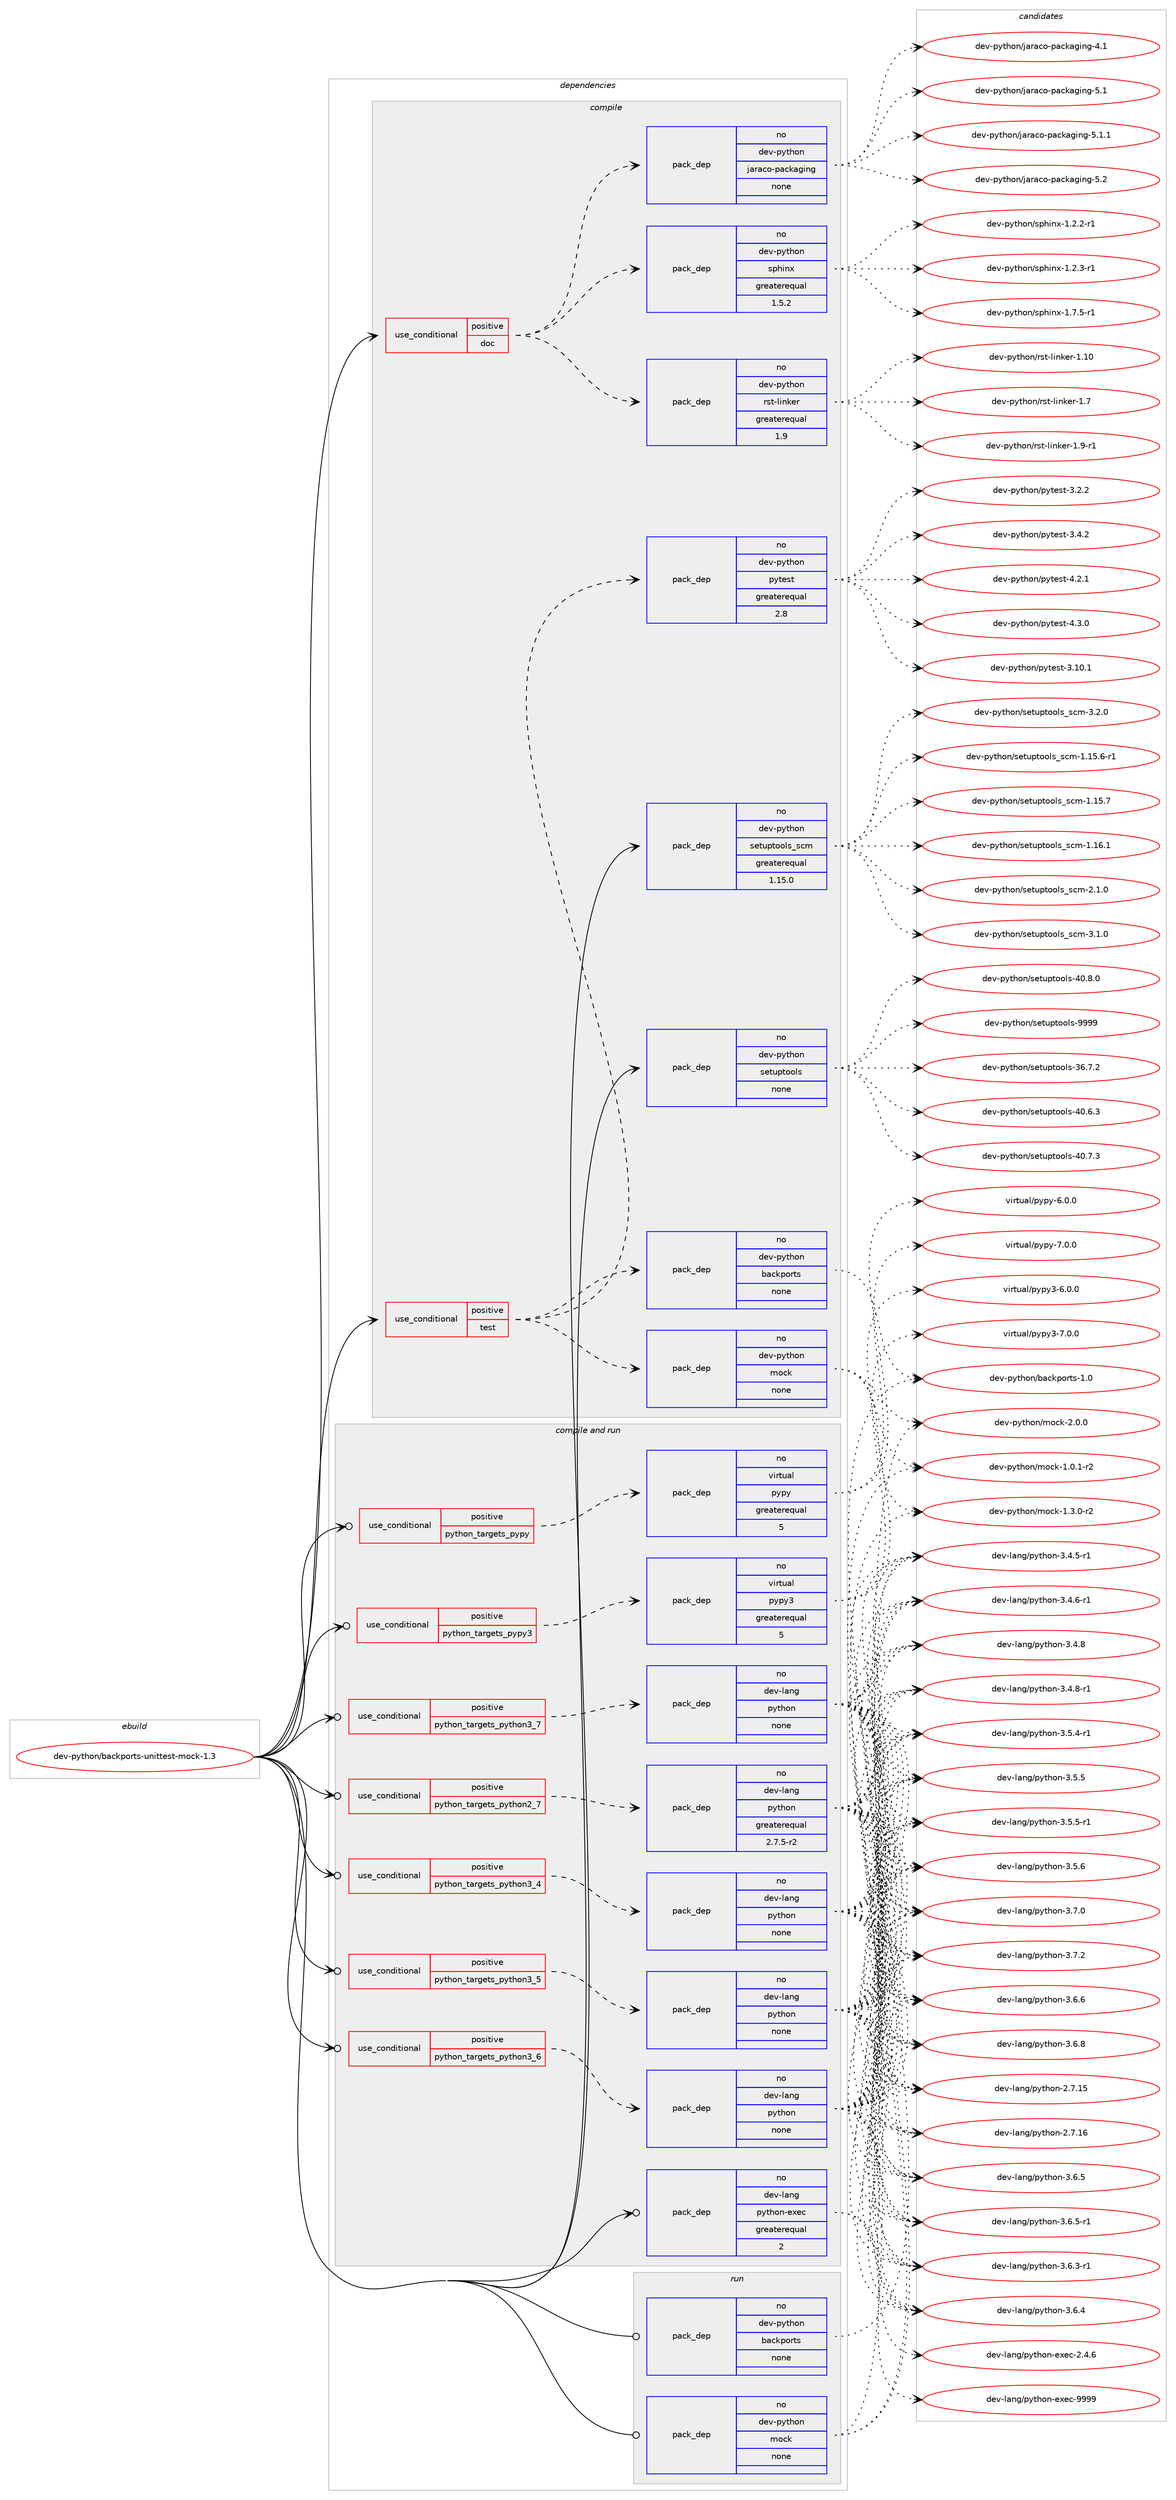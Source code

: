digraph prolog {

# *************
# Graph options
# *************

newrank=true;
concentrate=true;
compound=true;
graph [rankdir=LR,fontname=Helvetica,fontsize=10,ranksep=1.5];#, ranksep=2.5, nodesep=0.2];
edge  [arrowhead=vee];
node  [fontname=Helvetica,fontsize=10];

# **********
# The ebuild
# **********

subgraph cluster_leftcol {
color=gray;
rank=same;
label=<<i>ebuild</i>>;
id [label="dev-python/backports-unittest-mock-1.3", color=red, width=4, href="../dev-python/backports-unittest-mock-1.3.svg"];
}

# ****************
# The dependencies
# ****************

subgraph cluster_midcol {
color=gray;
label=<<i>dependencies</i>>;
subgraph cluster_compile {
fillcolor="#eeeeee";
style=filled;
label=<<i>compile</i>>;
subgraph cond371445 {
dependency1400348 [label=<<TABLE BORDER="0" CELLBORDER="1" CELLSPACING="0" CELLPADDING="4"><TR><TD ROWSPAN="3" CELLPADDING="10">use_conditional</TD></TR><TR><TD>positive</TD></TR><TR><TD>doc</TD></TR></TABLE>>, shape=none, color=red];
subgraph pack1005676 {
dependency1400349 [label=<<TABLE BORDER="0" CELLBORDER="1" CELLSPACING="0" CELLPADDING="4" WIDTH="220"><TR><TD ROWSPAN="6" CELLPADDING="30">pack_dep</TD></TR><TR><TD WIDTH="110">no</TD></TR><TR><TD>dev-python</TD></TR><TR><TD>jaraco-packaging</TD></TR><TR><TD>none</TD></TR><TR><TD></TD></TR></TABLE>>, shape=none, color=blue];
}
dependency1400348:e -> dependency1400349:w [weight=20,style="dashed",arrowhead="vee"];
subgraph pack1005677 {
dependency1400350 [label=<<TABLE BORDER="0" CELLBORDER="1" CELLSPACING="0" CELLPADDING="4" WIDTH="220"><TR><TD ROWSPAN="6" CELLPADDING="30">pack_dep</TD></TR><TR><TD WIDTH="110">no</TD></TR><TR><TD>dev-python</TD></TR><TR><TD>rst-linker</TD></TR><TR><TD>greaterequal</TD></TR><TR><TD>1.9</TD></TR></TABLE>>, shape=none, color=blue];
}
dependency1400348:e -> dependency1400350:w [weight=20,style="dashed",arrowhead="vee"];
subgraph pack1005678 {
dependency1400351 [label=<<TABLE BORDER="0" CELLBORDER="1" CELLSPACING="0" CELLPADDING="4" WIDTH="220"><TR><TD ROWSPAN="6" CELLPADDING="30">pack_dep</TD></TR><TR><TD WIDTH="110">no</TD></TR><TR><TD>dev-python</TD></TR><TR><TD>sphinx</TD></TR><TR><TD>greaterequal</TD></TR><TR><TD>1.5.2</TD></TR></TABLE>>, shape=none, color=blue];
}
dependency1400348:e -> dependency1400351:w [weight=20,style="dashed",arrowhead="vee"];
}
id:e -> dependency1400348:w [weight=20,style="solid",arrowhead="vee"];
subgraph cond371446 {
dependency1400352 [label=<<TABLE BORDER="0" CELLBORDER="1" CELLSPACING="0" CELLPADDING="4"><TR><TD ROWSPAN="3" CELLPADDING="10">use_conditional</TD></TR><TR><TD>positive</TD></TR><TR><TD>test</TD></TR></TABLE>>, shape=none, color=red];
subgraph pack1005679 {
dependency1400353 [label=<<TABLE BORDER="0" CELLBORDER="1" CELLSPACING="0" CELLPADDING="4" WIDTH="220"><TR><TD ROWSPAN="6" CELLPADDING="30">pack_dep</TD></TR><TR><TD WIDTH="110">no</TD></TR><TR><TD>dev-python</TD></TR><TR><TD>backports</TD></TR><TR><TD>none</TD></TR><TR><TD></TD></TR></TABLE>>, shape=none, color=blue];
}
dependency1400352:e -> dependency1400353:w [weight=20,style="dashed",arrowhead="vee"];
subgraph pack1005680 {
dependency1400354 [label=<<TABLE BORDER="0" CELLBORDER="1" CELLSPACING="0" CELLPADDING="4" WIDTH="220"><TR><TD ROWSPAN="6" CELLPADDING="30">pack_dep</TD></TR><TR><TD WIDTH="110">no</TD></TR><TR><TD>dev-python</TD></TR><TR><TD>mock</TD></TR><TR><TD>none</TD></TR><TR><TD></TD></TR></TABLE>>, shape=none, color=blue];
}
dependency1400352:e -> dependency1400354:w [weight=20,style="dashed",arrowhead="vee"];
subgraph pack1005681 {
dependency1400355 [label=<<TABLE BORDER="0" CELLBORDER="1" CELLSPACING="0" CELLPADDING="4" WIDTH="220"><TR><TD ROWSPAN="6" CELLPADDING="30">pack_dep</TD></TR><TR><TD WIDTH="110">no</TD></TR><TR><TD>dev-python</TD></TR><TR><TD>pytest</TD></TR><TR><TD>greaterequal</TD></TR><TR><TD>2.8</TD></TR></TABLE>>, shape=none, color=blue];
}
dependency1400352:e -> dependency1400355:w [weight=20,style="dashed",arrowhead="vee"];
}
id:e -> dependency1400352:w [weight=20,style="solid",arrowhead="vee"];
subgraph pack1005682 {
dependency1400356 [label=<<TABLE BORDER="0" CELLBORDER="1" CELLSPACING="0" CELLPADDING="4" WIDTH="220"><TR><TD ROWSPAN="6" CELLPADDING="30">pack_dep</TD></TR><TR><TD WIDTH="110">no</TD></TR><TR><TD>dev-python</TD></TR><TR><TD>setuptools</TD></TR><TR><TD>none</TD></TR><TR><TD></TD></TR></TABLE>>, shape=none, color=blue];
}
id:e -> dependency1400356:w [weight=20,style="solid",arrowhead="vee"];
subgraph pack1005683 {
dependency1400357 [label=<<TABLE BORDER="0" CELLBORDER="1" CELLSPACING="0" CELLPADDING="4" WIDTH="220"><TR><TD ROWSPAN="6" CELLPADDING="30">pack_dep</TD></TR><TR><TD WIDTH="110">no</TD></TR><TR><TD>dev-python</TD></TR><TR><TD>setuptools_scm</TD></TR><TR><TD>greaterequal</TD></TR><TR><TD>1.15.0</TD></TR></TABLE>>, shape=none, color=blue];
}
id:e -> dependency1400357:w [weight=20,style="solid",arrowhead="vee"];
}
subgraph cluster_compileandrun {
fillcolor="#eeeeee";
style=filled;
label=<<i>compile and run</i>>;
subgraph cond371447 {
dependency1400358 [label=<<TABLE BORDER="0" CELLBORDER="1" CELLSPACING="0" CELLPADDING="4"><TR><TD ROWSPAN="3" CELLPADDING="10">use_conditional</TD></TR><TR><TD>positive</TD></TR><TR><TD>python_targets_pypy</TD></TR></TABLE>>, shape=none, color=red];
subgraph pack1005684 {
dependency1400359 [label=<<TABLE BORDER="0" CELLBORDER="1" CELLSPACING="0" CELLPADDING="4" WIDTH="220"><TR><TD ROWSPAN="6" CELLPADDING="30">pack_dep</TD></TR><TR><TD WIDTH="110">no</TD></TR><TR><TD>virtual</TD></TR><TR><TD>pypy</TD></TR><TR><TD>greaterequal</TD></TR><TR><TD>5</TD></TR></TABLE>>, shape=none, color=blue];
}
dependency1400358:e -> dependency1400359:w [weight=20,style="dashed",arrowhead="vee"];
}
id:e -> dependency1400358:w [weight=20,style="solid",arrowhead="odotvee"];
subgraph cond371448 {
dependency1400360 [label=<<TABLE BORDER="0" CELLBORDER="1" CELLSPACING="0" CELLPADDING="4"><TR><TD ROWSPAN="3" CELLPADDING="10">use_conditional</TD></TR><TR><TD>positive</TD></TR><TR><TD>python_targets_pypy3</TD></TR></TABLE>>, shape=none, color=red];
subgraph pack1005685 {
dependency1400361 [label=<<TABLE BORDER="0" CELLBORDER="1" CELLSPACING="0" CELLPADDING="4" WIDTH="220"><TR><TD ROWSPAN="6" CELLPADDING="30">pack_dep</TD></TR><TR><TD WIDTH="110">no</TD></TR><TR><TD>virtual</TD></TR><TR><TD>pypy3</TD></TR><TR><TD>greaterequal</TD></TR><TR><TD>5</TD></TR></TABLE>>, shape=none, color=blue];
}
dependency1400360:e -> dependency1400361:w [weight=20,style="dashed",arrowhead="vee"];
}
id:e -> dependency1400360:w [weight=20,style="solid",arrowhead="odotvee"];
subgraph cond371449 {
dependency1400362 [label=<<TABLE BORDER="0" CELLBORDER="1" CELLSPACING="0" CELLPADDING="4"><TR><TD ROWSPAN="3" CELLPADDING="10">use_conditional</TD></TR><TR><TD>positive</TD></TR><TR><TD>python_targets_python2_7</TD></TR></TABLE>>, shape=none, color=red];
subgraph pack1005686 {
dependency1400363 [label=<<TABLE BORDER="0" CELLBORDER="1" CELLSPACING="0" CELLPADDING="4" WIDTH="220"><TR><TD ROWSPAN="6" CELLPADDING="30">pack_dep</TD></TR><TR><TD WIDTH="110">no</TD></TR><TR><TD>dev-lang</TD></TR><TR><TD>python</TD></TR><TR><TD>greaterequal</TD></TR><TR><TD>2.7.5-r2</TD></TR></TABLE>>, shape=none, color=blue];
}
dependency1400362:e -> dependency1400363:w [weight=20,style="dashed",arrowhead="vee"];
}
id:e -> dependency1400362:w [weight=20,style="solid",arrowhead="odotvee"];
subgraph cond371450 {
dependency1400364 [label=<<TABLE BORDER="0" CELLBORDER="1" CELLSPACING="0" CELLPADDING="4"><TR><TD ROWSPAN="3" CELLPADDING="10">use_conditional</TD></TR><TR><TD>positive</TD></TR><TR><TD>python_targets_python3_4</TD></TR></TABLE>>, shape=none, color=red];
subgraph pack1005687 {
dependency1400365 [label=<<TABLE BORDER="0" CELLBORDER="1" CELLSPACING="0" CELLPADDING="4" WIDTH="220"><TR><TD ROWSPAN="6" CELLPADDING="30">pack_dep</TD></TR><TR><TD WIDTH="110">no</TD></TR><TR><TD>dev-lang</TD></TR><TR><TD>python</TD></TR><TR><TD>none</TD></TR><TR><TD></TD></TR></TABLE>>, shape=none, color=blue];
}
dependency1400364:e -> dependency1400365:w [weight=20,style="dashed",arrowhead="vee"];
}
id:e -> dependency1400364:w [weight=20,style="solid",arrowhead="odotvee"];
subgraph cond371451 {
dependency1400366 [label=<<TABLE BORDER="0" CELLBORDER="1" CELLSPACING="0" CELLPADDING="4"><TR><TD ROWSPAN="3" CELLPADDING="10">use_conditional</TD></TR><TR><TD>positive</TD></TR><TR><TD>python_targets_python3_5</TD></TR></TABLE>>, shape=none, color=red];
subgraph pack1005688 {
dependency1400367 [label=<<TABLE BORDER="0" CELLBORDER="1" CELLSPACING="0" CELLPADDING="4" WIDTH="220"><TR><TD ROWSPAN="6" CELLPADDING="30">pack_dep</TD></TR><TR><TD WIDTH="110">no</TD></TR><TR><TD>dev-lang</TD></TR><TR><TD>python</TD></TR><TR><TD>none</TD></TR><TR><TD></TD></TR></TABLE>>, shape=none, color=blue];
}
dependency1400366:e -> dependency1400367:w [weight=20,style="dashed",arrowhead="vee"];
}
id:e -> dependency1400366:w [weight=20,style="solid",arrowhead="odotvee"];
subgraph cond371452 {
dependency1400368 [label=<<TABLE BORDER="0" CELLBORDER="1" CELLSPACING="0" CELLPADDING="4"><TR><TD ROWSPAN="3" CELLPADDING="10">use_conditional</TD></TR><TR><TD>positive</TD></TR><TR><TD>python_targets_python3_6</TD></TR></TABLE>>, shape=none, color=red];
subgraph pack1005689 {
dependency1400369 [label=<<TABLE BORDER="0" CELLBORDER="1" CELLSPACING="0" CELLPADDING="4" WIDTH="220"><TR><TD ROWSPAN="6" CELLPADDING="30">pack_dep</TD></TR><TR><TD WIDTH="110">no</TD></TR><TR><TD>dev-lang</TD></TR><TR><TD>python</TD></TR><TR><TD>none</TD></TR><TR><TD></TD></TR></TABLE>>, shape=none, color=blue];
}
dependency1400368:e -> dependency1400369:w [weight=20,style="dashed",arrowhead="vee"];
}
id:e -> dependency1400368:w [weight=20,style="solid",arrowhead="odotvee"];
subgraph cond371453 {
dependency1400370 [label=<<TABLE BORDER="0" CELLBORDER="1" CELLSPACING="0" CELLPADDING="4"><TR><TD ROWSPAN="3" CELLPADDING="10">use_conditional</TD></TR><TR><TD>positive</TD></TR><TR><TD>python_targets_python3_7</TD></TR></TABLE>>, shape=none, color=red];
subgraph pack1005690 {
dependency1400371 [label=<<TABLE BORDER="0" CELLBORDER="1" CELLSPACING="0" CELLPADDING="4" WIDTH="220"><TR><TD ROWSPAN="6" CELLPADDING="30">pack_dep</TD></TR><TR><TD WIDTH="110">no</TD></TR><TR><TD>dev-lang</TD></TR><TR><TD>python</TD></TR><TR><TD>none</TD></TR><TR><TD></TD></TR></TABLE>>, shape=none, color=blue];
}
dependency1400370:e -> dependency1400371:w [weight=20,style="dashed",arrowhead="vee"];
}
id:e -> dependency1400370:w [weight=20,style="solid",arrowhead="odotvee"];
subgraph pack1005691 {
dependency1400372 [label=<<TABLE BORDER="0" CELLBORDER="1" CELLSPACING="0" CELLPADDING="4" WIDTH="220"><TR><TD ROWSPAN="6" CELLPADDING="30">pack_dep</TD></TR><TR><TD WIDTH="110">no</TD></TR><TR><TD>dev-lang</TD></TR><TR><TD>python-exec</TD></TR><TR><TD>greaterequal</TD></TR><TR><TD>2</TD></TR></TABLE>>, shape=none, color=blue];
}
id:e -> dependency1400372:w [weight=20,style="solid",arrowhead="odotvee"];
}
subgraph cluster_run {
fillcolor="#eeeeee";
style=filled;
label=<<i>run</i>>;
subgraph pack1005692 {
dependency1400373 [label=<<TABLE BORDER="0" CELLBORDER="1" CELLSPACING="0" CELLPADDING="4" WIDTH="220"><TR><TD ROWSPAN="6" CELLPADDING="30">pack_dep</TD></TR><TR><TD WIDTH="110">no</TD></TR><TR><TD>dev-python</TD></TR><TR><TD>backports</TD></TR><TR><TD>none</TD></TR><TR><TD></TD></TR></TABLE>>, shape=none, color=blue];
}
id:e -> dependency1400373:w [weight=20,style="solid",arrowhead="odot"];
subgraph pack1005693 {
dependency1400374 [label=<<TABLE BORDER="0" CELLBORDER="1" CELLSPACING="0" CELLPADDING="4" WIDTH="220"><TR><TD ROWSPAN="6" CELLPADDING="30">pack_dep</TD></TR><TR><TD WIDTH="110">no</TD></TR><TR><TD>dev-python</TD></TR><TR><TD>mock</TD></TR><TR><TD>none</TD></TR><TR><TD></TD></TR></TABLE>>, shape=none, color=blue];
}
id:e -> dependency1400374:w [weight=20,style="solid",arrowhead="odot"];
}
}

# **************
# The candidates
# **************

subgraph cluster_choices {
rank=same;
color=gray;
label=<<i>candidates</i>>;

subgraph choice1005676 {
color=black;
nodesep=1;
choice10010111845112121116104111110471069711497991114511297991079710310511010345524649 [label="dev-python/jaraco-packaging-4.1", color=red, width=4,href="../dev-python/jaraco-packaging-4.1.svg"];
choice10010111845112121116104111110471069711497991114511297991079710310511010345534649 [label="dev-python/jaraco-packaging-5.1", color=red, width=4,href="../dev-python/jaraco-packaging-5.1.svg"];
choice100101118451121211161041111104710697114979911145112979910797103105110103455346494649 [label="dev-python/jaraco-packaging-5.1.1", color=red, width=4,href="../dev-python/jaraco-packaging-5.1.1.svg"];
choice10010111845112121116104111110471069711497991114511297991079710310511010345534650 [label="dev-python/jaraco-packaging-5.2", color=red, width=4,href="../dev-python/jaraco-packaging-5.2.svg"];
dependency1400349:e -> choice10010111845112121116104111110471069711497991114511297991079710310511010345524649:w [style=dotted,weight="100"];
dependency1400349:e -> choice10010111845112121116104111110471069711497991114511297991079710310511010345534649:w [style=dotted,weight="100"];
dependency1400349:e -> choice100101118451121211161041111104710697114979911145112979910797103105110103455346494649:w [style=dotted,weight="100"];
dependency1400349:e -> choice10010111845112121116104111110471069711497991114511297991079710310511010345534650:w [style=dotted,weight="100"];
}
subgraph choice1005677 {
color=black;
nodesep=1;
choice1001011184511212111610411111047114115116451081051101071011144549464948 [label="dev-python/rst-linker-1.10", color=red, width=4,href="../dev-python/rst-linker-1.10.svg"];
choice10010111845112121116104111110471141151164510810511010710111445494655 [label="dev-python/rst-linker-1.7", color=red, width=4,href="../dev-python/rst-linker-1.7.svg"];
choice100101118451121211161041111104711411511645108105110107101114454946574511449 [label="dev-python/rst-linker-1.9-r1", color=red, width=4,href="../dev-python/rst-linker-1.9-r1.svg"];
dependency1400350:e -> choice1001011184511212111610411111047114115116451081051101071011144549464948:w [style=dotted,weight="100"];
dependency1400350:e -> choice10010111845112121116104111110471141151164510810511010710111445494655:w [style=dotted,weight="100"];
dependency1400350:e -> choice100101118451121211161041111104711411511645108105110107101114454946574511449:w [style=dotted,weight="100"];
}
subgraph choice1005678 {
color=black;
nodesep=1;
choice10010111845112121116104111110471151121041051101204549465046504511449 [label="dev-python/sphinx-1.2.2-r1", color=red, width=4,href="../dev-python/sphinx-1.2.2-r1.svg"];
choice10010111845112121116104111110471151121041051101204549465046514511449 [label="dev-python/sphinx-1.2.3-r1", color=red, width=4,href="../dev-python/sphinx-1.2.3-r1.svg"];
choice10010111845112121116104111110471151121041051101204549465546534511449 [label="dev-python/sphinx-1.7.5-r1", color=red, width=4,href="../dev-python/sphinx-1.7.5-r1.svg"];
dependency1400351:e -> choice10010111845112121116104111110471151121041051101204549465046504511449:w [style=dotted,weight="100"];
dependency1400351:e -> choice10010111845112121116104111110471151121041051101204549465046514511449:w [style=dotted,weight="100"];
dependency1400351:e -> choice10010111845112121116104111110471151121041051101204549465546534511449:w [style=dotted,weight="100"];
}
subgraph choice1005679 {
color=black;
nodesep=1;
choice100101118451121211161041111104798979910711211111411611545494648 [label="dev-python/backports-1.0", color=red, width=4,href="../dev-python/backports-1.0.svg"];
dependency1400353:e -> choice100101118451121211161041111104798979910711211111411611545494648:w [style=dotted,weight="100"];
}
subgraph choice1005680 {
color=black;
nodesep=1;
choice1001011184511212111610411111047109111991074549464846494511450 [label="dev-python/mock-1.0.1-r2", color=red, width=4,href="../dev-python/mock-1.0.1-r2.svg"];
choice1001011184511212111610411111047109111991074549465146484511450 [label="dev-python/mock-1.3.0-r2", color=red, width=4,href="../dev-python/mock-1.3.0-r2.svg"];
choice100101118451121211161041111104710911199107455046484648 [label="dev-python/mock-2.0.0", color=red, width=4,href="../dev-python/mock-2.0.0.svg"];
dependency1400354:e -> choice1001011184511212111610411111047109111991074549464846494511450:w [style=dotted,weight="100"];
dependency1400354:e -> choice1001011184511212111610411111047109111991074549465146484511450:w [style=dotted,weight="100"];
dependency1400354:e -> choice100101118451121211161041111104710911199107455046484648:w [style=dotted,weight="100"];
}
subgraph choice1005681 {
color=black;
nodesep=1;
choice100101118451121211161041111104711212111610111511645514649484649 [label="dev-python/pytest-3.10.1", color=red, width=4,href="../dev-python/pytest-3.10.1.svg"];
choice1001011184511212111610411111047112121116101115116455146504650 [label="dev-python/pytest-3.2.2", color=red, width=4,href="../dev-python/pytest-3.2.2.svg"];
choice1001011184511212111610411111047112121116101115116455146524650 [label="dev-python/pytest-3.4.2", color=red, width=4,href="../dev-python/pytest-3.4.2.svg"];
choice1001011184511212111610411111047112121116101115116455246504649 [label="dev-python/pytest-4.2.1", color=red, width=4,href="../dev-python/pytest-4.2.1.svg"];
choice1001011184511212111610411111047112121116101115116455246514648 [label="dev-python/pytest-4.3.0", color=red, width=4,href="../dev-python/pytest-4.3.0.svg"];
dependency1400355:e -> choice100101118451121211161041111104711212111610111511645514649484649:w [style=dotted,weight="100"];
dependency1400355:e -> choice1001011184511212111610411111047112121116101115116455146504650:w [style=dotted,weight="100"];
dependency1400355:e -> choice1001011184511212111610411111047112121116101115116455146524650:w [style=dotted,weight="100"];
dependency1400355:e -> choice1001011184511212111610411111047112121116101115116455246504649:w [style=dotted,weight="100"];
dependency1400355:e -> choice1001011184511212111610411111047112121116101115116455246514648:w [style=dotted,weight="100"];
}
subgraph choice1005682 {
color=black;
nodesep=1;
choice100101118451121211161041111104711510111611711211611111110811545515446554650 [label="dev-python/setuptools-36.7.2", color=red, width=4,href="../dev-python/setuptools-36.7.2.svg"];
choice100101118451121211161041111104711510111611711211611111110811545524846544651 [label="dev-python/setuptools-40.6.3", color=red, width=4,href="../dev-python/setuptools-40.6.3.svg"];
choice100101118451121211161041111104711510111611711211611111110811545524846554651 [label="dev-python/setuptools-40.7.3", color=red, width=4,href="../dev-python/setuptools-40.7.3.svg"];
choice100101118451121211161041111104711510111611711211611111110811545524846564648 [label="dev-python/setuptools-40.8.0", color=red, width=4,href="../dev-python/setuptools-40.8.0.svg"];
choice10010111845112121116104111110471151011161171121161111111081154557575757 [label="dev-python/setuptools-9999", color=red, width=4,href="../dev-python/setuptools-9999.svg"];
dependency1400356:e -> choice100101118451121211161041111104711510111611711211611111110811545515446554650:w [style=dotted,weight="100"];
dependency1400356:e -> choice100101118451121211161041111104711510111611711211611111110811545524846544651:w [style=dotted,weight="100"];
dependency1400356:e -> choice100101118451121211161041111104711510111611711211611111110811545524846554651:w [style=dotted,weight="100"];
dependency1400356:e -> choice100101118451121211161041111104711510111611711211611111110811545524846564648:w [style=dotted,weight="100"];
dependency1400356:e -> choice10010111845112121116104111110471151011161171121161111111081154557575757:w [style=dotted,weight="100"];
}
subgraph choice1005683 {
color=black;
nodesep=1;
choice10010111845112121116104111110471151011161171121161111111081159511599109454946495346544511449 [label="dev-python/setuptools_scm-1.15.6-r1", color=red, width=4,href="../dev-python/setuptools_scm-1.15.6-r1.svg"];
choice1001011184511212111610411111047115101116117112116111111108115951159910945494649534655 [label="dev-python/setuptools_scm-1.15.7", color=red, width=4,href="../dev-python/setuptools_scm-1.15.7.svg"];
choice1001011184511212111610411111047115101116117112116111111108115951159910945494649544649 [label="dev-python/setuptools_scm-1.16.1", color=red, width=4,href="../dev-python/setuptools_scm-1.16.1.svg"];
choice10010111845112121116104111110471151011161171121161111111081159511599109455046494648 [label="dev-python/setuptools_scm-2.1.0", color=red, width=4,href="../dev-python/setuptools_scm-2.1.0.svg"];
choice10010111845112121116104111110471151011161171121161111111081159511599109455146494648 [label="dev-python/setuptools_scm-3.1.0", color=red, width=4,href="../dev-python/setuptools_scm-3.1.0.svg"];
choice10010111845112121116104111110471151011161171121161111111081159511599109455146504648 [label="dev-python/setuptools_scm-3.2.0", color=red, width=4,href="../dev-python/setuptools_scm-3.2.0.svg"];
dependency1400357:e -> choice10010111845112121116104111110471151011161171121161111111081159511599109454946495346544511449:w [style=dotted,weight="100"];
dependency1400357:e -> choice1001011184511212111610411111047115101116117112116111111108115951159910945494649534655:w [style=dotted,weight="100"];
dependency1400357:e -> choice1001011184511212111610411111047115101116117112116111111108115951159910945494649544649:w [style=dotted,weight="100"];
dependency1400357:e -> choice10010111845112121116104111110471151011161171121161111111081159511599109455046494648:w [style=dotted,weight="100"];
dependency1400357:e -> choice10010111845112121116104111110471151011161171121161111111081159511599109455146494648:w [style=dotted,weight="100"];
dependency1400357:e -> choice10010111845112121116104111110471151011161171121161111111081159511599109455146504648:w [style=dotted,weight="100"];
}
subgraph choice1005684 {
color=black;
nodesep=1;
choice1181051141161179710847112121112121455446484648 [label="virtual/pypy-6.0.0", color=red, width=4,href="../virtual/pypy-6.0.0.svg"];
choice1181051141161179710847112121112121455546484648 [label="virtual/pypy-7.0.0", color=red, width=4,href="../virtual/pypy-7.0.0.svg"];
dependency1400359:e -> choice1181051141161179710847112121112121455446484648:w [style=dotted,weight="100"];
dependency1400359:e -> choice1181051141161179710847112121112121455546484648:w [style=dotted,weight="100"];
}
subgraph choice1005685 {
color=black;
nodesep=1;
choice118105114116117971084711212111212151455446484648 [label="virtual/pypy3-6.0.0", color=red, width=4,href="../virtual/pypy3-6.0.0.svg"];
choice118105114116117971084711212111212151455546484648 [label="virtual/pypy3-7.0.0", color=red, width=4,href="../virtual/pypy3-7.0.0.svg"];
dependency1400361:e -> choice118105114116117971084711212111212151455446484648:w [style=dotted,weight="100"];
dependency1400361:e -> choice118105114116117971084711212111212151455546484648:w [style=dotted,weight="100"];
}
subgraph choice1005686 {
color=black;
nodesep=1;
choice10010111845108971101034711212111610411111045504655464953 [label="dev-lang/python-2.7.15", color=red, width=4,href="../dev-lang/python-2.7.15.svg"];
choice10010111845108971101034711212111610411111045504655464954 [label="dev-lang/python-2.7.16", color=red, width=4,href="../dev-lang/python-2.7.16.svg"];
choice1001011184510897110103471121211161041111104551465246534511449 [label="dev-lang/python-3.4.5-r1", color=red, width=4,href="../dev-lang/python-3.4.5-r1.svg"];
choice1001011184510897110103471121211161041111104551465246544511449 [label="dev-lang/python-3.4.6-r1", color=red, width=4,href="../dev-lang/python-3.4.6-r1.svg"];
choice100101118451089711010347112121116104111110455146524656 [label="dev-lang/python-3.4.8", color=red, width=4,href="../dev-lang/python-3.4.8.svg"];
choice1001011184510897110103471121211161041111104551465246564511449 [label="dev-lang/python-3.4.8-r1", color=red, width=4,href="../dev-lang/python-3.4.8-r1.svg"];
choice1001011184510897110103471121211161041111104551465346524511449 [label="dev-lang/python-3.5.4-r1", color=red, width=4,href="../dev-lang/python-3.5.4-r1.svg"];
choice100101118451089711010347112121116104111110455146534653 [label="dev-lang/python-3.5.5", color=red, width=4,href="../dev-lang/python-3.5.5.svg"];
choice1001011184510897110103471121211161041111104551465346534511449 [label="dev-lang/python-3.5.5-r1", color=red, width=4,href="../dev-lang/python-3.5.5-r1.svg"];
choice100101118451089711010347112121116104111110455146534654 [label="dev-lang/python-3.5.6", color=red, width=4,href="../dev-lang/python-3.5.6.svg"];
choice1001011184510897110103471121211161041111104551465446514511449 [label="dev-lang/python-3.6.3-r1", color=red, width=4,href="../dev-lang/python-3.6.3-r1.svg"];
choice100101118451089711010347112121116104111110455146544652 [label="dev-lang/python-3.6.4", color=red, width=4,href="../dev-lang/python-3.6.4.svg"];
choice100101118451089711010347112121116104111110455146544653 [label="dev-lang/python-3.6.5", color=red, width=4,href="../dev-lang/python-3.6.5.svg"];
choice1001011184510897110103471121211161041111104551465446534511449 [label="dev-lang/python-3.6.5-r1", color=red, width=4,href="../dev-lang/python-3.6.5-r1.svg"];
choice100101118451089711010347112121116104111110455146544654 [label="dev-lang/python-3.6.6", color=red, width=4,href="../dev-lang/python-3.6.6.svg"];
choice100101118451089711010347112121116104111110455146544656 [label="dev-lang/python-3.6.8", color=red, width=4,href="../dev-lang/python-3.6.8.svg"];
choice100101118451089711010347112121116104111110455146554648 [label="dev-lang/python-3.7.0", color=red, width=4,href="../dev-lang/python-3.7.0.svg"];
choice100101118451089711010347112121116104111110455146554650 [label="dev-lang/python-3.7.2", color=red, width=4,href="../dev-lang/python-3.7.2.svg"];
dependency1400363:e -> choice10010111845108971101034711212111610411111045504655464953:w [style=dotted,weight="100"];
dependency1400363:e -> choice10010111845108971101034711212111610411111045504655464954:w [style=dotted,weight="100"];
dependency1400363:e -> choice1001011184510897110103471121211161041111104551465246534511449:w [style=dotted,weight="100"];
dependency1400363:e -> choice1001011184510897110103471121211161041111104551465246544511449:w [style=dotted,weight="100"];
dependency1400363:e -> choice100101118451089711010347112121116104111110455146524656:w [style=dotted,weight="100"];
dependency1400363:e -> choice1001011184510897110103471121211161041111104551465246564511449:w [style=dotted,weight="100"];
dependency1400363:e -> choice1001011184510897110103471121211161041111104551465346524511449:w [style=dotted,weight="100"];
dependency1400363:e -> choice100101118451089711010347112121116104111110455146534653:w [style=dotted,weight="100"];
dependency1400363:e -> choice1001011184510897110103471121211161041111104551465346534511449:w [style=dotted,weight="100"];
dependency1400363:e -> choice100101118451089711010347112121116104111110455146534654:w [style=dotted,weight="100"];
dependency1400363:e -> choice1001011184510897110103471121211161041111104551465446514511449:w [style=dotted,weight="100"];
dependency1400363:e -> choice100101118451089711010347112121116104111110455146544652:w [style=dotted,weight="100"];
dependency1400363:e -> choice100101118451089711010347112121116104111110455146544653:w [style=dotted,weight="100"];
dependency1400363:e -> choice1001011184510897110103471121211161041111104551465446534511449:w [style=dotted,weight="100"];
dependency1400363:e -> choice100101118451089711010347112121116104111110455146544654:w [style=dotted,weight="100"];
dependency1400363:e -> choice100101118451089711010347112121116104111110455146544656:w [style=dotted,weight="100"];
dependency1400363:e -> choice100101118451089711010347112121116104111110455146554648:w [style=dotted,weight="100"];
dependency1400363:e -> choice100101118451089711010347112121116104111110455146554650:w [style=dotted,weight="100"];
}
subgraph choice1005687 {
color=black;
nodesep=1;
choice10010111845108971101034711212111610411111045504655464953 [label="dev-lang/python-2.7.15", color=red, width=4,href="../dev-lang/python-2.7.15.svg"];
choice10010111845108971101034711212111610411111045504655464954 [label="dev-lang/python-2.7.16", color=red, width=4,href="../dev-lang/python-2.7.16.svg"];
choice1001011184510897110103471121211161041111104551465246534511449 [label="dev-lang/python-3.4.5-r1", color=red, width=4,href="../dev-lang/python-3.4.5-r1.svg"];
choice1001011184510897110103471121211161041111104551465246544511449 [label="dev-lang/python-3.4.6-r1", color=red, width=4,href="../dev-lang/python-3.4.6-r1.svg"];
choice100101118451089711010347112121116104111110455146524656 [label="dev-lang/python-3.4.8", color=red, width=4,href="../dev-lang/python-3.4.8.svg"];
choice1001011184510897110103471121211161041111104551465246564511449 [label="dev-lang/python-3.4.8-r1", color=red, width=4,href="../dev-lang/python-3.4.8-r1.svg"];
choice1001011184510897110103471121211161041111104551465346524511449 [label="dev-lang/python-3.5.4-r1", color=red, width=4,href="../dev-lang/python-3.5.4-r1.svg"];
choice100101118451089711010347112121116104111110455146534653 [label="dev-lang/python-3.5.5", color=red, width=4,href="../dev-lang/python-3.5.5.svg"];
choice1001011184510897110103471121211161041111104551465346534511449 [label="dev-lang/python-3.5.5-r1", color=red, width=4,href="../dev-lang/python-3.5.5-r1.svg"];
choice100101118451089711010347112121116104111110455146534654 [label="dev-lang/python-3.5.6", color=red, width=4,href="../dev-lang/python-3.5.6.svg"];
choice1001011184510897110103471121211161041111104551465446514511449 [label="dev-lang/python-3.6.3-r1", color=red, width=4,href="../dev-lang/python-3.6.3-r1.svg"];
choice100101118451089711010347112121116104111110455146544652 [label="dev-lang/python-3.6.4", color=red, width=4,href="../dev-lang/python-3.6.4.svg"];
choice100101118451089711010347112121116104111110455146544653 [label="dev-lang/python-3.6.5", color=red, width=4,href="../dev-lang/python-3.6.5.svg"];
choice1001011184510897110103471121211161041111104551465446534511449 [label="dev-lang/python-3.6.5-r1", color=red, width=4,href="../dev-lang/python-3.6.5-r1.svg"];
choice100101118451089711010347112121116104111110455146544654 [label="dev-lang/python-3.6.6", color=red, width=4,href="../dev-lang/python-3.6.6.svg"];
choice100101118451089711010347112121116104111110455146544656 [label="dev-lang/python-3.6.8", color=red, width=4,href="../dev-lang/python-3.6.8.svg"];
choice100101118451089711010347112121116104111110455146554648 [label="dev-lang/python-3.7.0", color=red, width=4,href="../dev-lang/python-3.7.0.svg"];
choice100101118451089711010347112121116104111110455146554650 [label="dev-lang/python-3.7.2", color=red, width=4,href="../dev-lang/python-3.7.2.svg"];
dependency1400365:e -> choice10010111845108971101034711212111610411111045504655464953:w [style=dotted,weight="100"];
dependency1400365:e -> choice10010111845108971101034711212111610411111045504655464954:w [style=dotted,weight="100"];
dependency1400365:e -> choice1001011184510897110103471121211161041111104551465246534511449:w [style=dotted,weight="100"];
dependency1400365:e -> choice1001011184510897110103471121211161041111104551465246544511449:w [style=dotted,weight="100"];
dependency1400365:e -> choice100101118451089711010347112121116104111110455146524656:w [style=dotted,weight="100"];
dependency1400365:e -> choice1001011184510897110103471121211161041111104551465246564511449:w [style=dotted,weight="100"];
dependency1400365:e -> choice1001011184510897110103471121211161041111104551465346524511449:w [style=dotted,weight="100"];
dependency1400365:e -> choice100101118451089711010347112121116104111110455146534653:w [style=dotted,weight="100"];
dependency1400365:e -> choice1001011184510897110103471121211161041111104551465346534511449:w [style=dotted,weight="100"];
dependency1400365:e -> choice100101118451089711010347112121116104111110455146534654:w [style=dotted,weight="100"];
dependency1400365:e -> choice1001011184510897110103471121211161041111104551465446514511449:w [style=dotted,weight="100"];
dependency1400365:e -> choice100101118451089711010347112121116104111110455146544652:w [style=dotted,weight="100"];
dependency1400365:e -> choice100101118451089711010347112121116104111110455146544653:w [style=dotted,weight="100"];
dependency1400365:e -> choice1001011184510897110103471121211161041111104551465446534511449:w [style=dotted,weight="100"];
dependency1400365:e -> choice100101118451089711010347112121116104111110455146544654:w [style=dotted,weight="100"];
dependency1400365:e -> choice100101118451089711010347112121116104111110455146544656:w [style=dotted,weight="100"];
dependency1400365:e -> choice100101118451089711010347112121116104111110455146554648:w [style=dotted,weight="100"];
dependency1400365:e -> choice100101118451089711010347112121116104111110455146554650:w [style=dotted,weight="100"];
}
subgraph choice1005688 {
color=black;
nodesep=1;
choice10010111845108971101034711212111610411111045504655464953 [label="dev-lang/python-2.7.15", color=red, width=4,href="../dev-lang/python-2.7.15.svg"];
choice10010111845108971101034711212111610411111045504655464954 [label="dev-lang/python-2.7.16", color=red, width=4,href="../dev-lang/python-2.7.16.svg"];
choice1001011184510897110103471121211161041111104551465246534511449 [label="dev-lang/python-3.4.5-r1", color=red, width=4,href="../dev-lang/python-3.4.5-r1.svg"];
choice1001011184510897110103471121211161041111104551465246544511449 [label="dev-lang/python-3.4.6-r1", color=red, width=4,href="../dev-lang/python-3.4.6-r1.svg"];
choice100101118451089711010347112121116104111110455146524656 [label="dev-lang/python-3.4.8", color=red, width=4,href="../dev-lang/python-3.4.8.svg"];
choice1001011184510897110103471121211161041111104551465246564511449 [label="dev-lang/python-3.4.8-r1", color=red, width=4,href="../dev-lang/python-3.4.8-r1.svg"];
choice1001011184510897110103471121211161041111104551465346524511449 [label="dev-lang/python-3.5.4-r1", color=red, width=4,href="../dev-lang/python-3.5.4-r1.svg"];
choice100101118451089711010347112121116104111110455146534653 [label="dev-lang/python-3.5.5", color=red, width=4,href="../dev-lang/python-3.5.5.svg"];
choice1001011184510897110103471121211161041111104551465346534511449 [label="dev-lang/python-3.5.5-r1", color=red, width=4,href="../dev-lang/python-3.5.5-r1.svg"];
choice100101118451089711010347112121116104111110455146534654 [label="dev-lang/python-3.5.6", color=red, width=4,href="../dev-lang/python-3.5.6.svg"];
choice1001011184510897110103471121211161041111104551465446514511449 [label="dev-lang/python-3.6.3-r1", color=red, width=4,href="../dev-lang/python-3.6.3-r1.svg"];
choice100101118451089711010347112121116104111110455146544652 [label="dev-lang/python-3.6.4", color=red, width=4,href="../dev-lang/python-3.6.4.svg"];
choice100101118451089711010347112121116104111110455146544653 [label="dev-lang/python-3.6.5", color=red, width=4,href="../dev-lang/python-3.6.5.svg"];
choice1001011184510897110103471121211161041111104551465446534511449 [label="dev-lang/python-3.6.5-r1", color=red, width=4,href="../dev-lang/python-3.6.5-r1.svg"];
choice100101118451089711010347112121116104111110455146544654 [label="dev-lang/python-3.6.6", color=red, width=4,href="../dev-lang/python-3.6.6.svg"];
choice100101118451089711010347112121116104111110455146544656 [label="dev-lang/python-3.6.8", color=red, width=4,href="../dev-lang/python-3.6.8.svg"];
choice100101118451089711010347112121116104111110455146554648 [label="dev-lang/python-3.7.0", color=red, width=4,href="../dev-lang/python-3.7.0.svg"];
choice100101118451089711010347112121116104111110455146554650 [label="dev-lang/python-3.7.2", color=red, width=4,href="../dev-lang/python-3.7.2.svg"];
dependency1400367:e -> choice10010111845108971101034711212111610411111045504655464953:w [style=dotted,weight="100"];
dependency1400367:e -> choice10010111845108971101034711212111610411111045504655464954:w [style=dotted,weight="100"];
dependency1400367:e -> choice1001011184510897110103471121211161041111104551465246534511449:w [style=dotted,weight="100"];
dependency1400367:e -> choice1001011184510897110103471121211161041111104551465246544511449:w [style=dotted,weight="100"];
dependency1400367:e -> choice100101118451089711010347112121116104111110455146524656:w [style=dotted,weight="100"];
dependency1400367:e -> choice1001011184510897110103471121211161041111104551465246564511449:w [style=dotted,weight="100"];
dependency1400367:e -> choice1001011184510897110103471121211161041111104551465346524511449:w [style=dotted,weight="100"];
dependency1400367:e -> choice100101118451089711010347112121116104111110455146534653:w [style=dotted,weight="100"];
dependency1400367:e -> choice1001011184510897110103471121211161041111104551465346534511449:w [style=dotted,weight="100"];
dependency1400367:e -> choice100101118451089711010347112121116104111110455146534654:w [style=dotted,weight="100"];
dependency1400367:e -> choice1001011184510897110103471121211161041111104551465446514511449:w [style=dotted,weight="100"];
dependency1400367:e -> choice100101118451089711010347112121116104111110455146544652:w [style=dotted,weight="100"];
dependency1400367:e -> choice100101118451089711010347112121116104111110455146544653:w [style=dotted,weight="100"];
dependency1400367:e -> choice1001011184510897110103471121211161041111104551465446534511449:w [style=dotted,weight="100"];
dependency1400367:e -> choice100101118451089711010347112121116104111110455146544654:w [style=dotted,weight="100"];
dependency1400367:e -> choice100101118451089711010347112121116104111110455146544656:w [style=dotted,weight="100"];
dependency1400367:e -> choice100101118451089711010347112121116104111110455146554648:w [style=dotted,weight="100"];
dependency1400367:e -> choice100101118451089711010347112121116104111110455146554650:w [style=dotted,weight="100"];
}
subgraph choice1005689 {
color=black;
nodesep=1;
choice10010111845108971101034711212111610411111045504655464953 [label="dev-lang/python-2.7.15", color=red, width=4,href="../dev-lang/python-2.7.15.svg"];
choice10010111845108971101034711212111610411111045504655464954 [label="dev-lang/python-2.7.16", color=red, width=4,href="../dev-lang/python-2.7.16.svg"];
choice1001011184510897110103471121211161041111104551465246534511449 [label="dev-lang/python-3.4.5-r1", color=red, width=4,href="../dev-lang/python-3.4.5-r1.svg"];
choice1001011184510897110103471121211161041111104551465246544511449 [label="dev-lang/python-3.4.6-r1", color=red, width=4,href="../dev-lang/python-3.4.6-r1.svg"];
choice100101118451089711010347112121116104111110455146524656 [label="dev-lang/python-3.4.8", color=red, width=4,href="../dev-lang/python-3.4.8.svg"];
choice1001011184510897110103471121211161041111104551465246564511449 [label="dev-lang/python-3.4.8-r1", color=red, width=4,href="../dev-lang/python-3.4.8-r1.svg"];
choice1001011184510897110103471121211161041111104551465346524511449 [label="dev-lang/python-3.5.4-r1", color=red, width=4,href="../dev-lang/python-3.5.4-r1.svg"];
choice100101118451089711010347112121116104111110455146534653 [label="dev-lang/python-3.5.5", color=red, width=4,href="../dev-lang/python-3.5.5.svg"];
choice1001011184510897110103471121211161041111104551465346534511449 [label="dev-lang/python-3.5.5-r1", color=red, width=4,href="../dev-lang/python-3.5.5-r1.svg"];
choice100101118451089711010347112121116104111110455146534654 [label="dev-lang/python-3.5.6", color=red, width=4,href="../dev-lang/python-3.5.6.svg"];
choice1001011184510897110103471121211161041111104551465446514511449 [label="dev-lang/python-3.6.3-r1", color=red, width=4,href="../dev-lang/python-3.6.3-r1.svg"];
choice100101118451089711010347112121116104111110455146544652 [label="dev-lang/python-3.6.4", color=red, width=4,href="../dev-lang/python-3.6.4.svg"];
choice100101118451089711010347112121116104111110455146544653 [label="dev-lang/python-3.6.5", color=red, width=4,href="../dev-lang/python-3.6.5.svg"];
choice1001011184510897110103471121211161041111104551465446534511449 [label="dev-lang/python-3.6.5-r1", color=red, width=4,href="../dev-lang/python-3.6.5-r1.svg"];
choice100101118451089711010347112121116104111110455146544654 [label="dev-lang/python-3.6.6", color=red, width=4,href="../dev-lang/python-3.6.6.svg"];
choice100101118451089711010347112121116104111110455146544656 [label="dev-lang/python-3.6.8", color=red, width=4,href="../dev-lang/python-3.6.8.svg"];
choice100101118451089711010347112121116104111110455146554648 [label="dev-lang/python-3.7.0", color=red, width=4,href="../dev-lang/python-3.7.0.svg"];
choice100101118451089711010347112121116104111110455146554650 [label="dev-lang/python-3.7.2", color=red, width=4,href="../dev-lang/python-3.7.2.svg"];
dependency1400369:e -> choice10010111845108971101034711212111610411111045504655464953:w [style=dotted,weight="100"];
dependency1400369:e -> choice10010111845108971101034711212111610411111045504655464954:w [style=dotted,weight="100"];
dependency1400369:e -> choice1001011184510897110103471121211161041111104551465246534511449:w [style=dotted,weight="100"];
dependency1400369:e -> choice1001011184510897110103471121211161041111104551465246544511449:w [style=dotted,weight="100"];
dependency1400369:e -> choice100101118451089711010347112121116104111110455146524656:w [style=dotted,weight="100"];
dependency1400369:e -> choice1001011184510897110103471121211161041111104551465246564511449:w [style=dotted,weight="100"];
dependency1400369:e -> choice1001011184510897110103471121211161041111104551465346524511449:w [style=dotted,weight="100"];
dependency1400369:e -> choice100101118451089711010347112121116104111110455146534653:w [style=dotted,weight="100"];
dependency1400369:e -> choice1001011184510897110103471121211161041111104551465346534511449:w [style=dotted,weight="100"];
dependency1400369:e -> choice100101118451089711010347112121116104111110455146534654:w [style=dotted,weight="100"];
dependency1400369:e -> choice1001011184510897110103471121211161041111104551465446514511449:w [style=dotted,weight="100"];
dependency1400369:e -> choice100101118451089711010347112121116104111110455146544652:w [style=dotted,weight="100"];
dependency1400369:e -> choice100101118451089711010347112121116104111110455146544653:w [style=dotted,weight="100"];
dependency1400369:e -> choice1001011184510897110103471121211161041111104551465446534511449:w [style=dotted,weight="100"];
dependency1400369:e -> choice100101118451089711010347112121116104111110455146544654:w [style=dotted,weight="100"];
dependency1400369:e -> choice100101118451089711010347112121116104111110455146544656:w [style=dotted,weight="100"];
dependency1400369:e -> choice100101118451089711010347112121116104111110455146554648:w [style=dotted,weight="100"];
dependency1400369:e -> choice100101118451089711010347112121116104111110455146554650:w [style=dotted,weight="100"];
}
subgraph choice1005690 {
color=black;
nodesep=1;
choice10010111845108971101034711212111610411111045504655464953 [label="dev-lang/python-2.7.15", color=red, width=4,href="../dev-lang/python-2.7.15.svg"];
choice10010111845108971101034711212111610411111045504655464954 [label="dev-lang/python-2.7.16", color=red, width=4,href="../dev-lang/python-2.7.16.svg"];
choice1001011184510897110103471121211161041111104551465246534511449 [label="dev-lang/python-3.4.5-r1", color=red, width=4,href="../dev-lang/python-3.4.5-r1.svg"];
choice1001011184510897110103471121211161041111104551465246544511449 [label="dev-lang/python-3.4.6-r1", color=red, width=4,href="../dev-lang/python-3.4.6-r1.svg"];
choice100101118451089711010347112121116104111110455146524656 [label="dev-lang/python-3.4.8", color=red, width=4,href="../dev-lang/python-3.4.8.svg"];
choice1001011184510897110103471121211161041111104551465246564511449 [label="dev-lang/python-3.4.8-r1", color=red, width=4,href="../dev-lang/python-3.4.8-r1.svg"];
choice1001011184510897110103471121211161041111104551465346524511449 [label="dev-lang/python-3.5.4-r1", color=red, width=4,href="../dev-lang/python-3.5.4-r1.svg"];
choice100101118451089711010347112121116104111110455146534653 [label="dev-lang/python-3.5.5", color=red, width=4,href="../dev-lang/python-3.5.5.svg"];
choice1001011184510897110103471121211161041111104551465346534511449 [label="dev-lang/python-3.5.5-r1", color=red, width=4,href="../dev-lang/python-3.5.5-r1.svg"];
choice100101118451089711010347112121116104111110455146534654 [label="dev-lang/python-3.5.6", color=red, width=4,href="../dev-lang/python-3.5.6.svg"];
choice1001011184510897110103471121211161041111104551465446514511449 [label="dev-lang/python-3.6.3-r1", color=red, width=4,href="../dev-lang/python-3.6.3-r1.svg"];
choice100101118451089711010347112121116104111110455146544652 [label="dev-lang/python-3.6.4", color=red, width=4,href="../dev-lang/python-3.6.4.svg"];
choice100101118451089711010347112121116104111110455146544653 [label="dev-lang/python-3.6.5", color=red, width=4,href="../dev-lang/python-3.6.5.svg"];
choice1001011184510897110103471121211161041111104551465446534511449 [label="dev-lang/python-3.6.5-r1", color=red, width=4,href="../dev-lang/python-3.6.5-r1.svg"];
choice100101118451089711010347112121116104111110455146544654 [label="dev-lang/python-3.6.6", color=red, width=4,href="../dev-lang/python-3.6.6.svg"];
choice100101118451089711010347112121116104111110455146544656 [label="dev-lang/python-3.6.8", color=red, width=4,href="../dev-lang/python-3.6.8.svg"];
choice100101118451089711010347112121116104111110455146554648 [label="dev-lang/python-3.7.0", color=red, width=4,href="../dev-lang/python-3.7.0.svg"];
choice100101118451089711010347112121116104111110455146554650 [label="dev-lang/python-3.7.2", color=red, width=4,href="../dev-lang/python-3.7.2.svg"];
dependency1400371:e -> choice10010111845108971101034711212111610411111045504655464953:w [style=dotted,weight="100"];
dependency1400371:e -> choice10010111845108971101034711212111610411111045504655464954:w [style=dotted,weight="100"];
dependency1400371:e -> choice1001011184510897110103471121211161041111104551465246534511449:w [style=dotted,weight="100"];
dependency1400371:e -> choice1001011184510897110103471121211161041111104551465246544511449:w [style=dotted,weight="100"];
dependency1400371:e -> choice100101118451089711010347112121116104111110455146524656:w [style=dotted,weight="100"];
dependency1400371:e -> choice1001011184510897110103471121211161041111104551465246564511449:w [style=dotted,weight="100"];
dependency1400371:e -> choice1001011184510897110103471121211161041111104551465346524511449:w [style=dotted,weight="100"];
dependency1400371:e -> choice100101118451089711010347112121116104111110455146534653:w [style=dotted,weight="100"];
dependency1400371:e -> choice1001011184510897110103471121211161041111104551465346534511449:w [style=dotted,weight="100"];
dependency1400371:e -> choice100101118451089711010347112121116104111110455146534654:w [style=dotted,weight="100"];
dependency1400371:e -> choice1001011184510897110103471121211161041111104551465446514511449:w [style=dotted,weight="100"];
dependency1400371:e -> choice100101118451089711010347112121116104111110455146544652:w [style=dotted,weight="100"];
dependency1400371:e -> choice100101118451089711010347112121116104111110455146544653:w [style=dotted,weight="100"];
dependency1400371:e -> choice1001011184510897110103471121211161041111104551465446534511449:w [style=dotted,weight="100"];
dependency1400371:e -> choice100101118451089711010347112121116104111110455146544654:w [style=dotted,weight="100"];
dependency1400371:e -> choice100101118451089711010347112121116104111110455146544656:w [style=dotted,weight="100"];
dependency1400371:e -> choice100101118451089711010347112121116104111110455146554648:w [style=dotted,weight="100"];
dependency1400371:e -> choice100101118451089711010347112121116104111110455146554650:w [style=dotted,weight="100"];
}
subgraph choice1005691 {
color=black;
nodesep=1;
choice1001011184510897110103471121211161041111104510112010199455046524654 [label="dev-lang/python-exec-2.4.6", color=red, width=4,href="../dev-lang/python-exec-2.4.6.svg"];
choice10010111845108971101034711212111610411111045101120101994557575757 [label="dev-lang/python-exec-9999", color=red, width=4,href="../dev-lang/python-exec-9999.svg"];
dependency1400372:e -> choice1001011184510897110103471121211161041111104510112010199455046524654:w [style=dotted,weight="100"];
dependency1400372:e -> choice10010111845108971101034711212111610411111045101120101994557575757:w [style=dotted,weight="100"];
}
subgraph choice1005692 {
color=black;
nodesep=1;
choice100101118451121211161041111104798979910711211111411611545494648 [label="dev-python/backports-1.0", color=red, width=4,href="../dev-python/backports-1.0.svg"];
dependency1400373:e -> choice100101118451121211161041111104798979910711211111411611545494648:w [style=dotted,weight="100"];
}
subgraph choice1005693 {
color=black;
nodesep=1;
choice1001011184511212111610411111047109111991074549464846494511450 [label="dev-python/mock-1.0.1-r2", color=red, width=4,href="../dev-python/mock-1.0.1-r2.svg"];
choice1001011184511212111610411111047109111991074549465146484511450 [label="dev-python/mock-1.3.0-r2", color=red, width=4,href="../dev-python/mock-1.3.0-r2.svg"];
choice100101118451121211161041111104710911199107455046484648 [label="dev-python/mock-2.0.0", color=red, width=4,href="../dev-python/mock-2.0.0.svg"];
dependency1400374:e -> choice1001011184511212111610411111047109111991074549464846494511450:w [style=dotted,weight="100"];
dependency1400374:e -> choice1001011184511212111610411111047109111991074549465146484511450:w [style=dotted,weight="100"];
dependency1400374:e -> choice100101118451121211161041111104710911199107455046484648:w [style=dotted,weight="100"];
}
}

}
